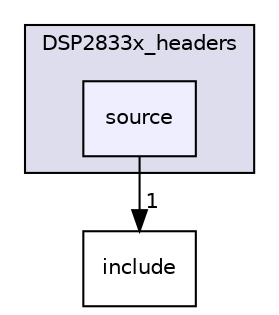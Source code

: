 digraph "f2833x/v140/DSP2833x_headers/source" {
  compound=true
  node [ fontsize="10", fontname="Helvetica"];
  edge [ labelfontsize="10", labelfontname="Helvetica"];
  subgraph clusterdir_b50d3d096ab707223c705c852576767d {
    graph [ bgcolor="#ddddee", pencolor="black", label="DSP2833x_headers" fontname="Helvetica", fontsize="10", URL="dir_b50d3d096ab707223c705c852576767d.html"]
  dir_1b1e036518baf08a62f981395ae0e848 [shape=box, label="source", style="filled", fillcolor="#eeeeff", pencolor="black", URL="dir_1b1e036518baf08a62f981395ae0e848.html"];
  }
  dir_b4ee6adf04ab806cb4acfcd7c81c1ce9 [shape=box label="include" URL="dir_b4ee6adf04ab806cb4acfcd7c81c1ce9.html"];
  dir_1b1e036518baf08a62f981395ae0e848->dir_b4ee6adf04ab806cb4acfcd7c81c1ce9 [headlabel="1", labeldistance=1.5 headhref="dir_000011_000010.html"];
}
